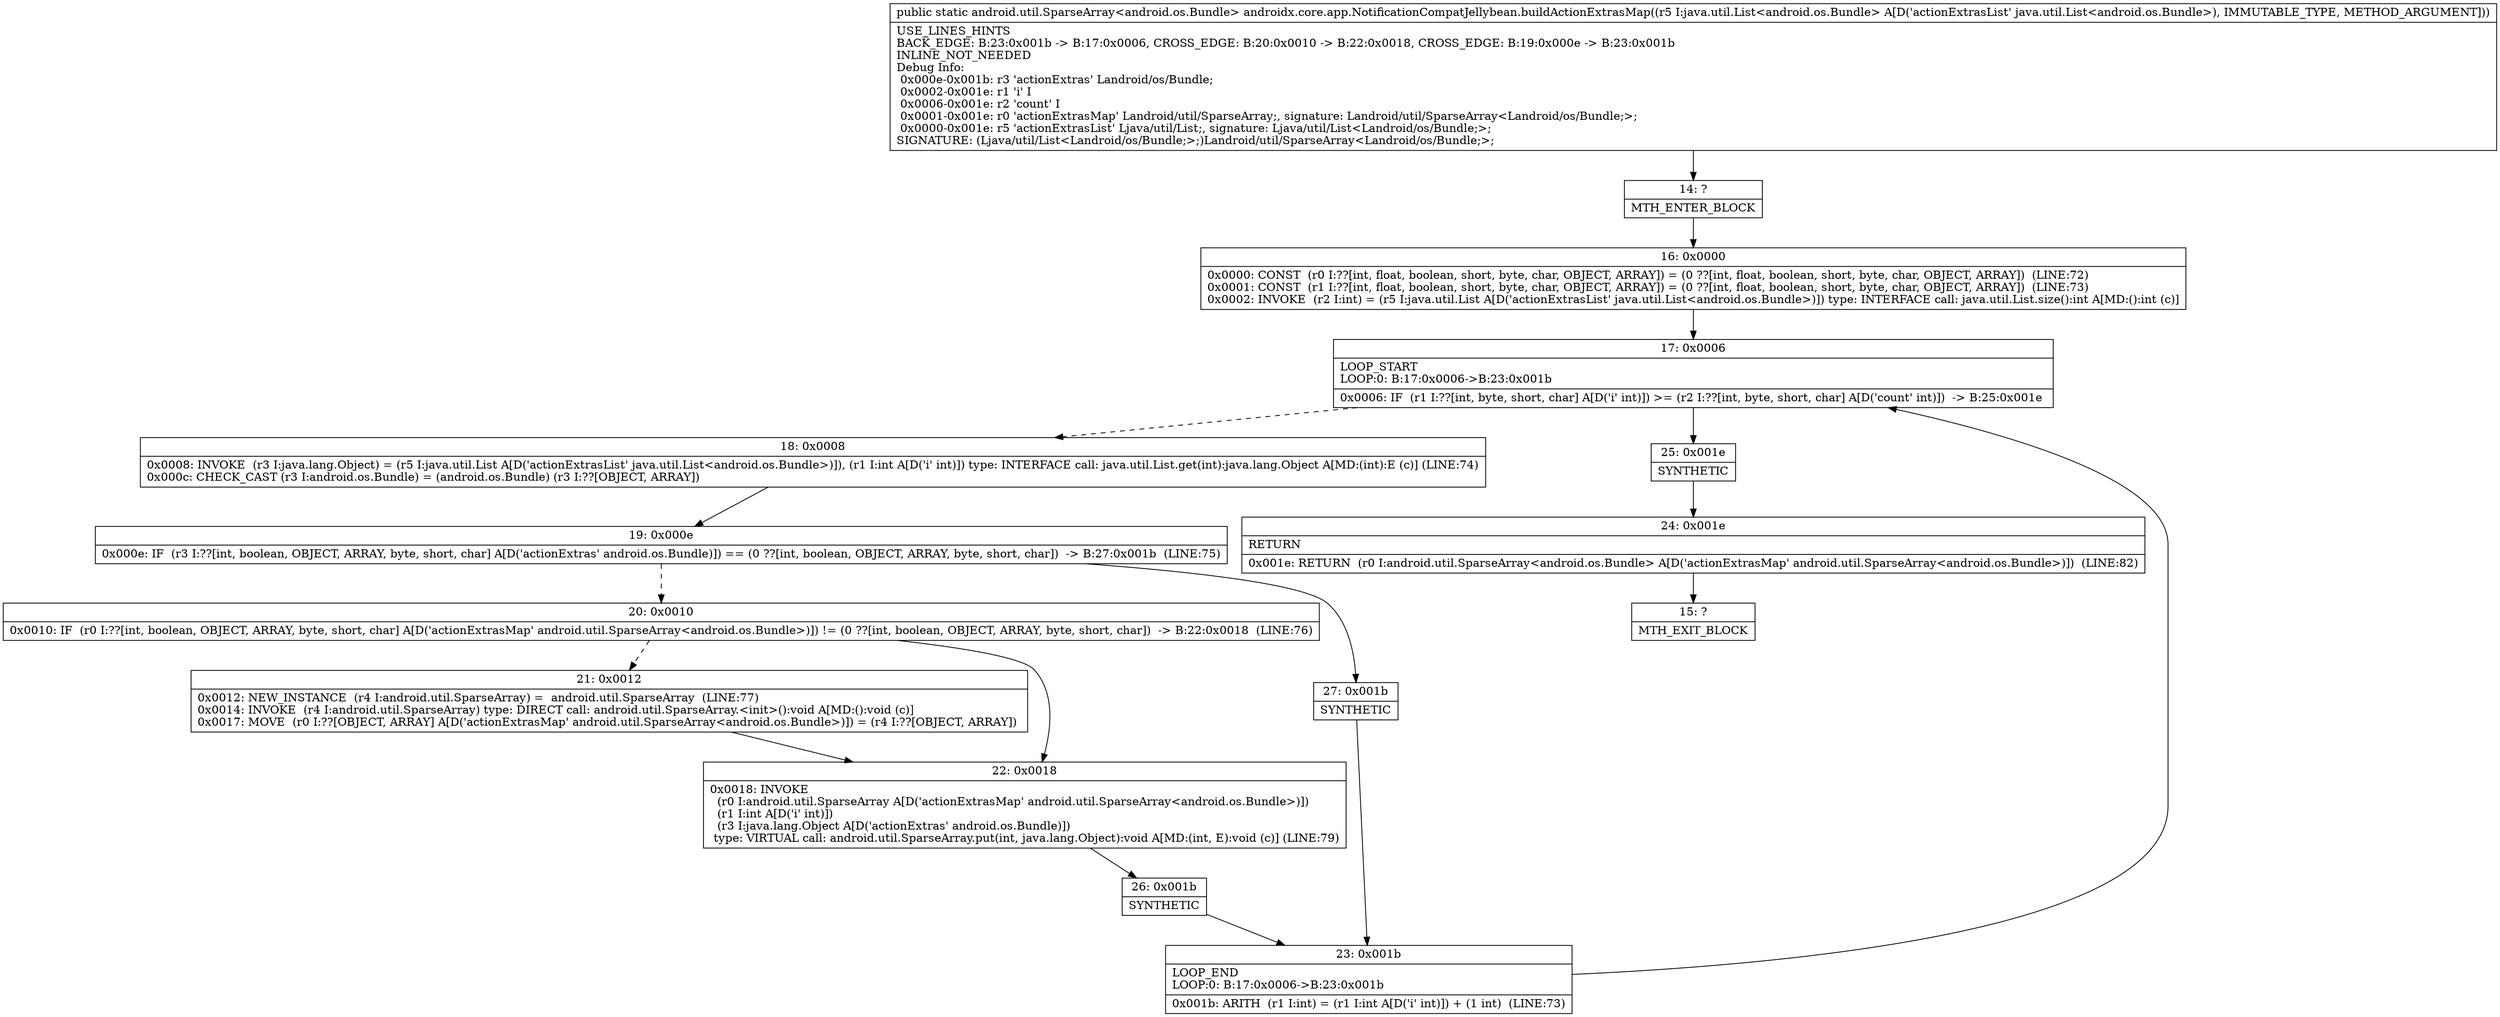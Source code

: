 digraph "CFG forandroidx.core.app.NotificationCompatJellybean.buildActionExtrasMap(Ljava\/util\/List;)Landroid\/util\/SparseArray;" {
Node_14 [shape=record,label="{14\:\ ?|MTH_ENTER_BLOCK\l}"];
Node_16 [shape=record,label="{16\:\ 0x0000|0x0000: CONST  (r0 I:??[int, float, boolean, short, byte, char, OBJECT, ARRAY]) = (0 ??[int, float, boolean, short, byte, char, OBJECT, ARRAY])  (LINE:72)\l0x0001: CONST  (r1 I:??[int, float, boolean, short, byte, char, OBJECT, ARRAY]) = (0 ??[int, float, boolean, short, byte, char, OBJECT, ARRAY])  (LINE:73)\l0x0002: INVOKE  (r2 I:int) = (r5 I:java.util.List A[D('actionExtrasList' java.util.List\<android.os.Bundle\>)]) type: INTERFACE call: java.util.List.size():int A[MD:():int (c)]\l}"];
Node_17 [shape=record,label="{17\:\ 0x0006|LOOP_START\lLOOP:0: B:17:0x0006\-\>B:23:0x001b\l|0x0006: IF  (r1 I:??[int, byte, short, char] A[D('i' int)]) \>= (r2 I:??[int, byte, short, char] A[D('count' int)])  \-\> B:25:0x001e \l}"];
Node_18 [shape=record,label="{18\:\ 0x0008|0x0008: INVOKE  (r3 I:java.lang.Object) = (r5 I:java.util.List A[D('actionExtrasList' java.util.List\<android.os.Bundle\>)]), (r1 I:int A[D('i' int)]) type: INTERFACE call: java.util.List.get(int):java.lang.Object A[MD:(int):E (c)] (LINE:74)\l0x000c: CHECK_CAST (r3 I:android.os.Bundle) = (android.os.Bundle) (r3 I:??[OBJECT, ARRAY]) \l}"];
Node_19 [shape=record,label="{19\:\ 0x000e|0x000e: IF  (r3 I:??[int, boolean, OBJECT, ARRAY, byte, short, char] A[D('actionExtras' android.os.Bundle)]) == (0 ??[int, boolean, OBJECT, ARRAY, byte, short, char])  \-\> B:27:0x001b  (LINE:75)\l}"];
Node_20 [shape=record,label="{20\:\ 0x0010|0x0010: IF  (r0 I:??[int, boolean, OBJECT, ARRAY, byte, short, char] A[D('actionExtrasMap' android.util.SparseArray\<android.os.Bundle\>)]) != (0 ??[int, boolean, OBJECT, ARRAY, byte, short, char])  \-\> B:22:0x0018  (LINE:76)\l}"];
Node_21 [shape=record,label="{21\:\ 0x0012|0x0012: NEW_INSTANCE  (r4 I:android.util.SparseArray) =  android.util.SparseArray  (LINE:77)\l0x0014: INVOKE  (r4 I:android.util.SparseArray) type: DIRECT call: android.util.SparseArray.\<init\>():void A[MD:():void (c)]\l0x0017: MOVE  (r0 I:??[OBJECT, ARRAY] A[D('actionExtrasMap' android.util.SparseArray\<android.os.Bundle\>)]) = (r4 I:??[OBJECT, ARRAY]) \l}"];
Node_22 [shape=record,label="{22\:\ 0x0018|0x0018: INVOKE  \l  (r0 I:android.util.SparseArray A[D('actionExtrasMap' android.util.SparseArray\<android.os.Bundle\>)])\l  (r1 I:int A[D('i' int)])\l  (r3 I:java.lang.Object A[D('actionExtras' android.os.Bundle)])\l type: VIRTUAL call: android.util.SparseArray.put(int, java.lang.Object):void A[MD:(int, E):void (c)] (LINE:79)\l}"];
Node_26 [shape=record,label="{26\:\ 0x001b|SYNTHETIC\l}"];
Node_23 [shape=record,label="{23\:\ 0x001b|LOOP_END\lLOOP:0: B:17:0x0006\-\>B:23:0x001b\l|0x001b: ARITH  (r1 I:int) = (r1 I:int A[D('i' int)]) + (1 int)  (LINE:73)\l}"];
Node_27 [shape=record,label="{27\:\ 0x001b|SYNTHETIC\l}"];
Node_25 [shape=record,label="{25\:\ 0x001e|SYNTHETIC\l}"];
Node_24 [shape=record,label="{24\:\ 0x001e|RETURN\l|0x001e: RETURN  (r0 I:android.util.SparseArray\<android.os.Bundle\> A[D('actionExtrasMap' android.util.SparseArray\<android.os.Bundle\>)])  (LINE:82)\l}"];
Node_15 [shape=record,label="{15\:\ ?|MTH_EXIT_BLOCK\l}"];
MethodNode[shape=record,label="{public static android.util.SparseArray\<android.os.Bundle\> androidx.core.app.NotificationCompatJellybean.buildActionExtrasMap((r5 I:java.util.List\<android.os.Bundle\> A[D('actionExtrasList' java.util.List\<android.os.Bundle\>), IMMUTABLE_TYPE, METHOD_ARGUMENT]))  | USE_LINES_HINTS\lBACK_EDGE: B:23:0x001b \-\> B:17:0x0006, CROSS_EDGE: B:20:0x0010 \-\> B:22:0x0018, CROSS_EDGE: B:19:0x000e \-\> B:23:0x001b\lINLINE_NOT_NEEDED\lDebug Info:\l  0x000e\-0x001b: r3 'actionExtras' Landroid\/os\/Bundle;\l  0x0002\-0x001e: r1 'i' I\l  0x0006\-0x001e: r2 'count' I\l  0x0001\-0x001e: r0 'actionExtrasMap' Landroid\/util\/SparseArray;, signature: Landroid\/util\/SparseArray\<Landroid\/os\/Bundle;\>;\l  0x0000\-0x001e: r5 'actionExtrasList' Ljava\/util\/List;, signature: Ljava\/util\/List\<Landroid\/os\/Bundle;\>;\lSIGNATURE: (Ljava\/util\/List\<Landroid\/os\/Bundle;\>;)Landroid\/util\/SparseArray\<Landroid\/os\/Bundle;\>;\l}"];
MethodNode -> Node_14;Node_14 -> Node_16;
Node_16 -> Node_17;
Node_17 -> Node_18[style=dashed];
Node_17 -> Node_25;
Node_18 -> Node_19;
Node_19 -> Node_20[style=dashed];
Node_19 -> Node_27;
Node_20 -> Node_21[style=dashed];
Node_20 -> Node_22;
Node_21 -> Node_22;
Node_22 -> Node_26;
Node_26 -> Node_23;
Node_23 -> Node_17;
Node_27 -> Node_23;
Node_25 -> Node_24;
Node_24 -> Node_15;
}

